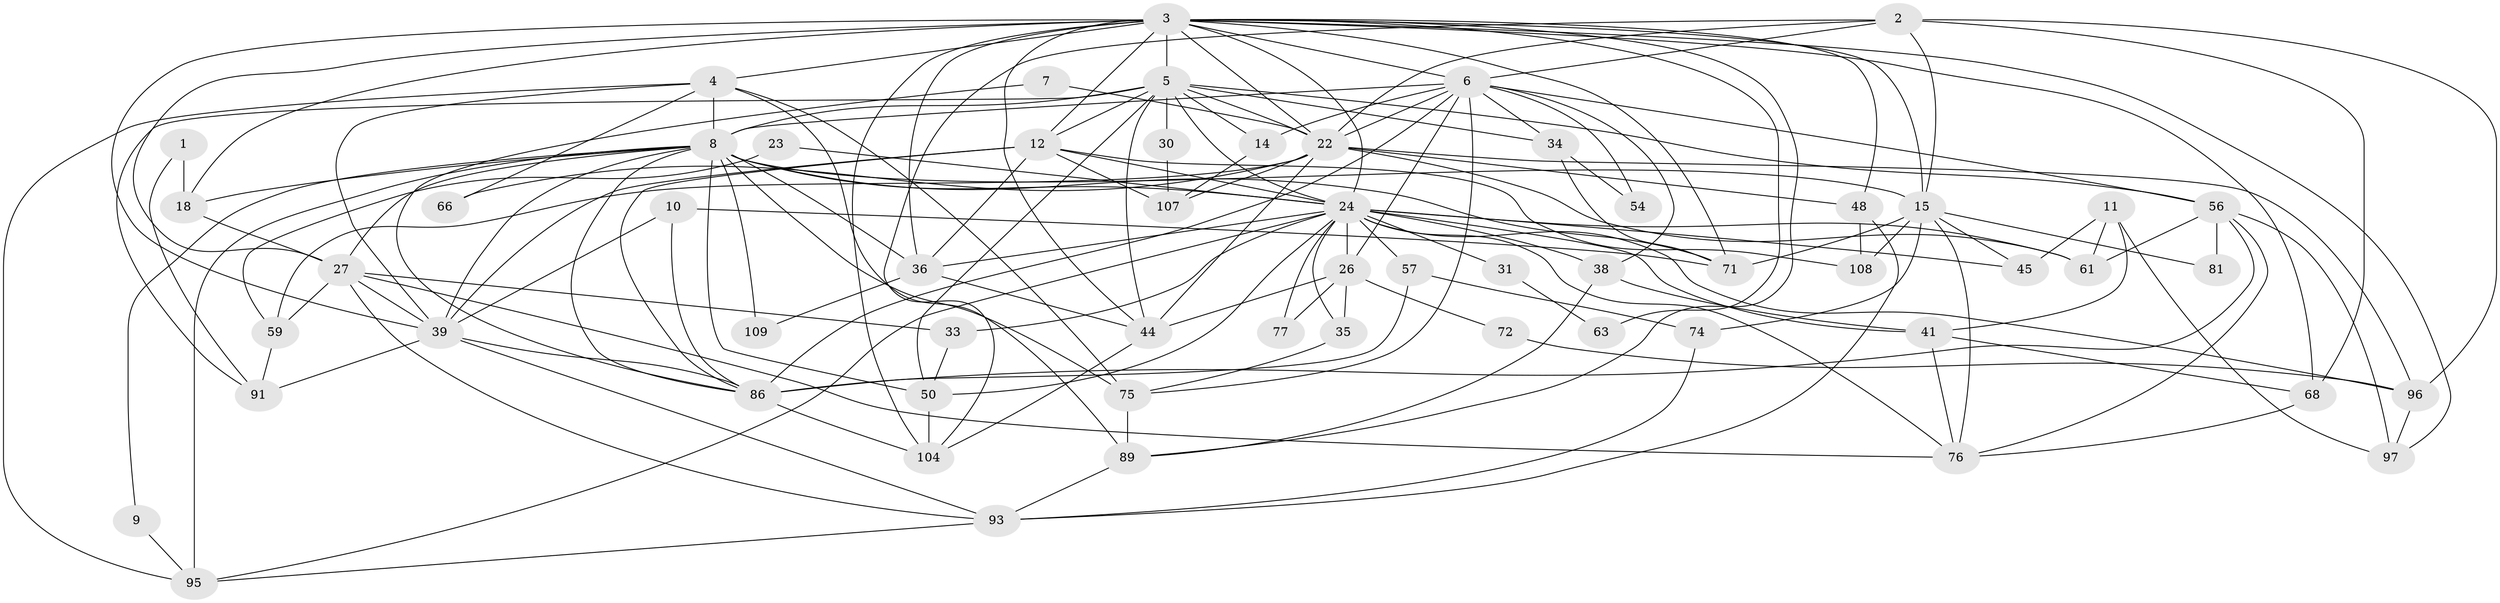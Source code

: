 // original degree distribution, {2: 0.18487394957983194, 6: 0.12605042016806722, 3: 0.2184873949579832, 7: 0.01680672268907563, 5: 0.18487394957983194, 4: 0.24369747899159663, 8: 0.025210084033613446}
// Generated by graph-tools (version 1.1) at 2025/14/03/09/25 04:14:55]
// undirected, 59 vertices, 159 edges
graph export_dot {
graph [start="1"]
  node [color=gray90,style=filled];
  1;
  2;
  3 [super="+20+83+29"];
  4 [super="+64"];
  5 [super="+32+70+82+43"];
  6 [super="+13"];
  7;
  8 [super="+19+16+28+52+110"];
  9;
  10;
  11;
  12 [super="+113+99"];
  14 [super="+17"];
  15 [super="+21+53+47"];
  18 [super="+119"];
  22 [super="+25"];
  23;
  24 [super="+116+98+40+84"];
  26 [super="+37+88"];
  27 [super="+46+67"];
  30;
  31 [super="+90"];
  33;
  34;
  35;
  36 [super="+58+60"];
  38 [super="+42"];
  39 [super="+49+117"];
  41 [super="+80"];
  44 [super="+85"];
  45;
  48 [super="+105"];
  50 [super="+62"];
  54;
  56 [super="+65"];
  57;
  59;
  61 [super="+103"];
  63;
  66;
  68;
  71 [super="+79"];
  72;
  74;
  75 [super="+101"];
  76;
  77;
  81;
  86 [super="+87+100"];
  89;
  91;
  93;
  95;
  96;
  97;
  104;
  107;
  108;
  109;
  1 -- 91;
  1 -- 18;
  2 -- 68;
  2 -- 96;
  2 -- 104;
  2 -- 15;
  2 -- 22;
  2 -- 6;
  3 -- 48;
  3 -- 97;
  3 -- 71;
  3 -- 15 [weight=2];
  3 -- 36;
  3 -- 5 [weight=2];
  3 -- 6;
  3 -- 44;
  3 -- 12;
  3 -- 18 [weight=3];
  3 -- 22;
  3 -- 24;
  3 -- 63;
  3 -- 4;
  3 -- 68;
  3 -- 39 [weight=2];
  3 -- 104;
  3 -- 89;
  3 -- 27;
  4 -- 95;
  4 -- 8;
  4 -- 66;
  4 -- 39;
  4 -- 89;
  4 -- 75;
  5 -- 91;
  5 -- 12;
  5 -- 30;
  5 -- 44;
  5 -- 24;
  5 -- 34;
  5 -- 14;
  5 -- 50;
  5 -- 22;
  5 -- 8;
  5 -- 56;
  6 -- 56;
  6 -- 26;
  6 -- 22;
  6 -- 34;
  6 -- 38;
  6 -- 8;
  6 -- 75;
  6 -- 14;
  6 -- 86;
  6 -- 54;
  7 -- 22;
  7 -- 86;
  8 -- 27 [weight=2];
  8 -- 39;
  8 -- 95;
  8 -- 36 [weight=2];
  8 -- 50;
  8 -- 18;
  8 -- 9;
  8 -- 15 [weight=2];
  8 -- 71;
  8 -- 75;
  8 -- 109;
  8 -- 24;
  8 -- 86;
  9 -- 95;
  10 -- 39;
  10 -- 71;
  10 -- 86;
  11 -- 45;
  11 -- 97;
  11 -- 61;
  11 -- 41;
  12 -- 107;
  12 -- 39;
  12 -- 108;
  12 -- 36;
  12 -- 24;
  12 -- 86;
  14 -- 107;
  15 -- 108 [weight=2];
  15 -- 71;
  15 -- 81;
  15 -- 74;
  15 -- 76;
  15 -- 45;
  18 -- 27 [weight=2];
  22 -- 96;
  22 -- 107;
  22 -- 66;
  22 -- 44;
  22 -- 48 [weight=2];
  22 -- 59;
  22 -- 61 [weight=2];
  23 -- 59;
  23 -- 24;
  24 -- 35 [weight=2];
  24 -- 76;
  24 -- 45;
  24 -- 50;
  24 -- 57;
  24 -- 31 [weight=3];
  24 -- 38;
  24 -- 36 [weight=2];
  24 -- 33;
  24 -- 41;
  24 -- 77;
  24 -- 26 [weight=2];
  24 -- 61;
  24 -- 95;
  24 -- 96;
  26 -- 44;
  26 -- 35;
  26 -- 72;
  26 -- 77;
  27 -- 33;
  27 -- 76;
  27 -- 93;
  27 -- 59;
  27 -- 39;
  30 -- 107;
  31 -- 63;
  33 -- 50;
  34 -- 71;
  34 -- 54;
  35 -- 75;
  36 -- 44;
  36 -- 109;
  38 -- 41;
  38 -- 89;
  39 -- 93;
  39 -- 91;
  39 -- 86;
  41 -- 68;
  41 -- 76;
  44 -- 104;
  48 -- 108;
  48 -- 93;
  50 -- 104;
  56 -- 61;
  56 -- 81;
  56 -- 86;
  56 -- 97;
  56 -- 76;
  57 -- 74;
  57 -- 86;
  59 -- 91;
  68 -- 76;
  72 -- 96;
  74 -- 93;
  75 -- 89;
  86 -- 104;
  89 -- 93;
  93 -- 95;
  96 -- 97;
}
